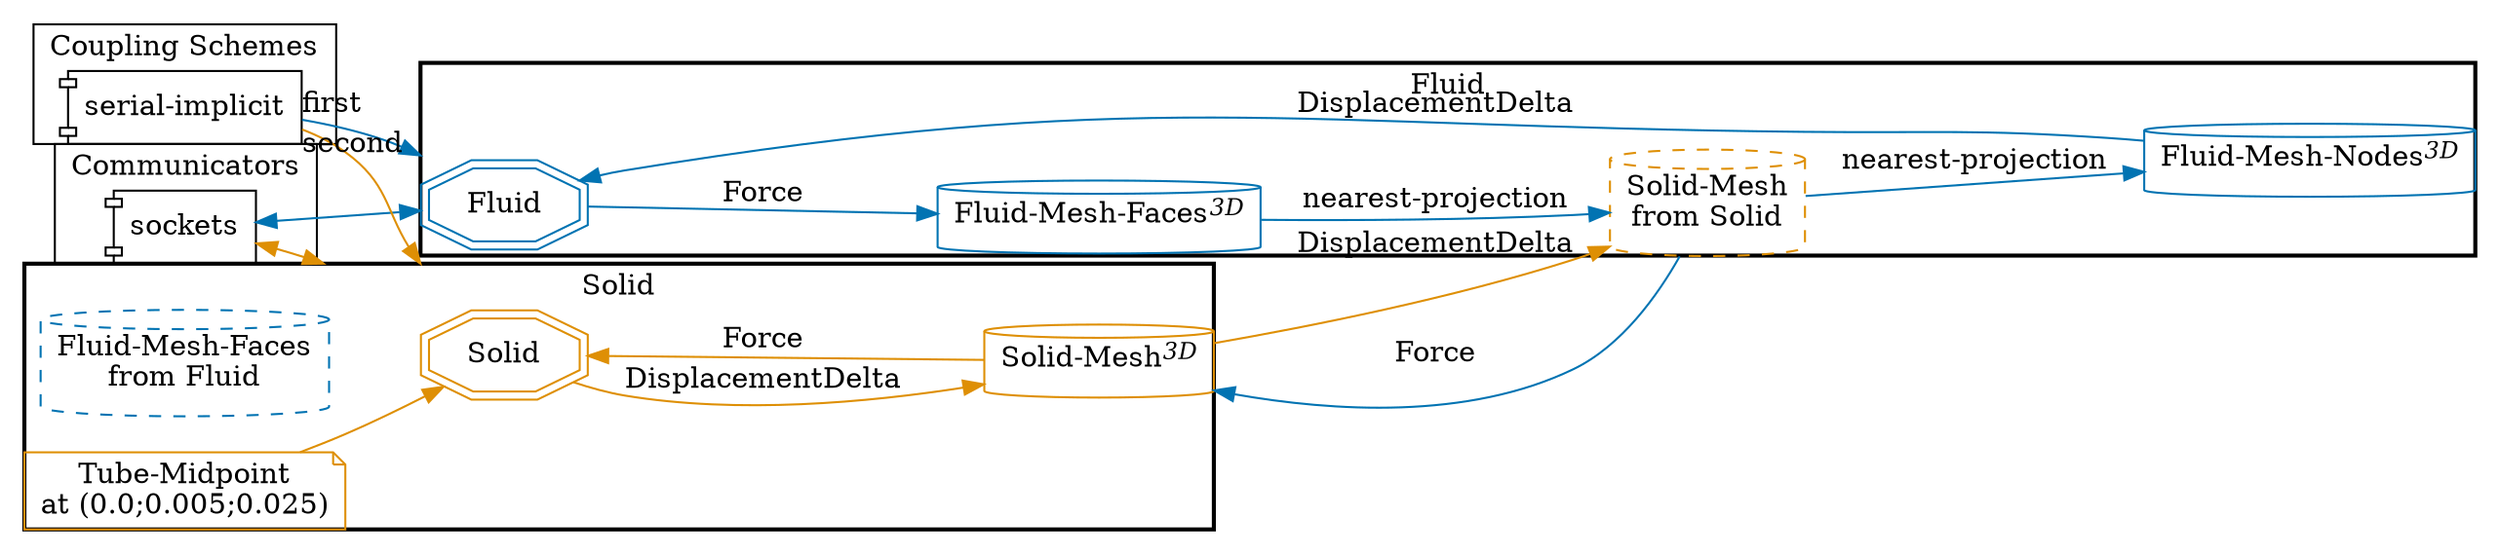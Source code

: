 digraph G {
compound=True;
layout=dot;
margin=0;
overlap=scale;
rankdir=LR;
splines=true;
subgraph cluster_m2n {
label="Communicators";
"m2n-Fluid-Solid" [label="sockets", shape=component];
}

subgraph cluster_cpl {
label="Coupling Schemes";
"cpl-Fluid-Solid" [label="serial-implicit", shape=component];
}

subgraph cluster_Fluid {
label="Fluid";
style=bold;
"Fluid" [color="#0173B2", shape=doubleoctagon];
"Fluid-Fluid-Mesh-Nodes" [color="#0173B2", label=<Fluid-Mesh-Nodes<SUP><I>3D</I></SUP>>, shape=cylinder];
"Fluid-Fluid-Mesh-Faces" [color="#0173B2", label=<Fluid-Mesh-Faces<SUP><I>3D</I></SUP>>, shape=cylinder];
"Fluid-Solid-Mesh" [color="#DE8F05", label="Solid-Mesh
from Solid", shape=cylinder, style=dashed];
"Fluid-Fluid-Mesh-Nodes" -> "Fluid"  [color="#0173B2", label="DisplacementDelta", tooltip=vector];
"Fluid" -> "Fluid-Fluid-Mesh-Faces"  [color="#0173B2", label="Force", tooltip=vector];
"Fluid-Fluid-Mesh-Faces" -> "Fluid-Solid-Mesh"  [color="#0173B2", label="nearest-projection"];
"Fluid-Solid-Mesh" -> "Fluid-Fluid-Mesh-Nodes"  [color="#0173B2", label="nearest-projection"];
}

subgraph cluster_Solid {
label="Solid";
style=bold;
"Solid" [color="#DE8F05", shape=doubleoctagon];
"Solid-Solid-Mesh" [color="#DE8F05", label=<Solid-Mesh<SUP><I>3D</I></SUP>>, shape=cylinder];
"Solid-Fluid-Mesh-Faces" [color="#0173B2", label="Fluid-Mesh-Faces
from Fluid", shape=cylinder, style=dashed];
"Solid-Solid-Mesh" -> "Solid"  [color="#DE8F05", label="Force", tooltip=vector];
"Solid" -> "Solid-Solid-Mesh"  [color="#DE8F05", label="DisplacementDelta", tooltip=vector];
"Solid-WP-Tube-Midpoint" [color="#DE8F05", label="Tube-Midpoint
at (0.0;0.005;0.025)", shape=note];
"Solid-WP-Tube-Midpoint" -> "Solid"  [color="#DE8F05"];
}

"m2n-Fluid-Solid" -> "Fluid"  [color="#0173B2", dir=both, lhead=cluster_Fluid];
"m2n-Fluid-Solid" -> "Solid"  [color="#DE8F05", dir=both, lhead=cluster_Solid];
"cpl-Fluid-Solid" -> "Fluid"  [color="#0173B2", lhead=cluster_Fluid, taillabel="first"];
"cpl-Fluid-Solid" -> "Solid"  [color="#DE8F05", lhead=cluster_Solid, taillabel="second"];
"Fluid-Solid-Mesh" -> "Solid-Solid-Mesh"  [color="#0173B2", label="Force", style="", tooltip=vector];
"Solid-Solid-Mesh" -> "Fluid-Solid-Mesh"  [color="#DE8F05", label="DisplacementDelta", style="", tooltip=vector];
}
